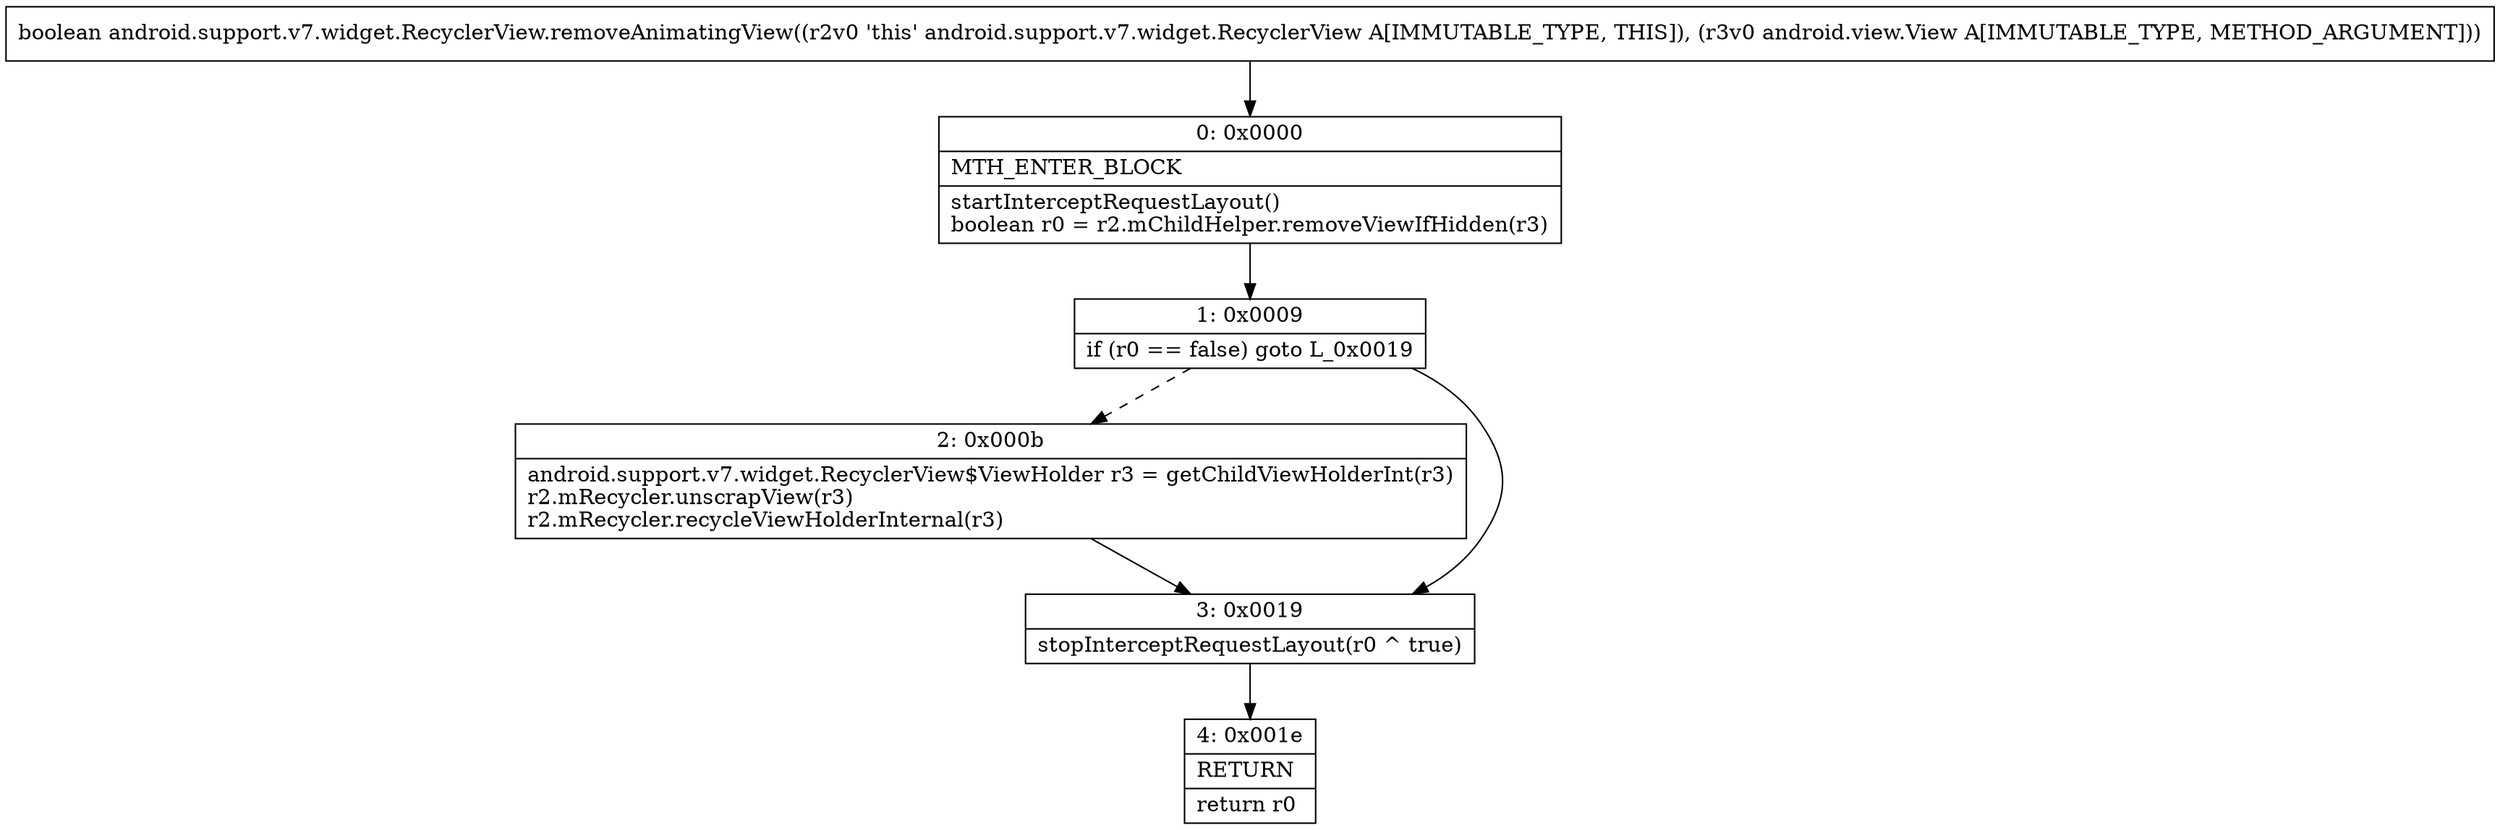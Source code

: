 digraph "CFG forandroid.support.v7.widget.RecyclerView.removeAnimatingView(Landroid\/view\/View;)Z" {
Node_0 [shape=record,label="{0\:\ 0x0000|MTH_ENTER_BLOCK\l|startInterceptRequestLayout()\lboolean r0 = r2.mChildHelper.removeViewIfHidden(r3)\l}"];
Node_1 [shape=record,label="{1\:\ 0x0009|if (r0 == false) goto L_0x0019\l}"];
Node_2 [shape=record,label="{2\:\ 0x000b|android.support.v7.widget.RecyclerView$ViewHolder r3 = getChildViewHolderInt(r3)\lr2.mRecycler.unscrapView(r3)\lr2.mRecycler.recycleViewHolderInternal(r3)\l}"];
Node_3 [shape=record,label="{3\:\ 0x0019|stopInterceptRequestLayout(r0 ^ true)\l}"];
Node_4 [shape=record,label="{4\:\ 0x001e|RETURN\l|return r0\l}"];
MethodNode[shape=record,label="{boolean android.support.v7.widget.RecyclerView.removeAnimatingView((r2v0 'this' android.support.v7.widget.RecyclerView A[IMMUTABLE_TYPE, THIS]), (r3v0 android.view.View A[IMMUTABLE_TYPE, METHOD_ARGUMENT])) }"];
MethodNode -> Node_0;
Node_0 -> Node_1;
Node_1 -> Node_2[style=dashed];
Node_1 -> Node_3;
Node_2 -> Node_3;
Node_3 -> Node_4;
}

